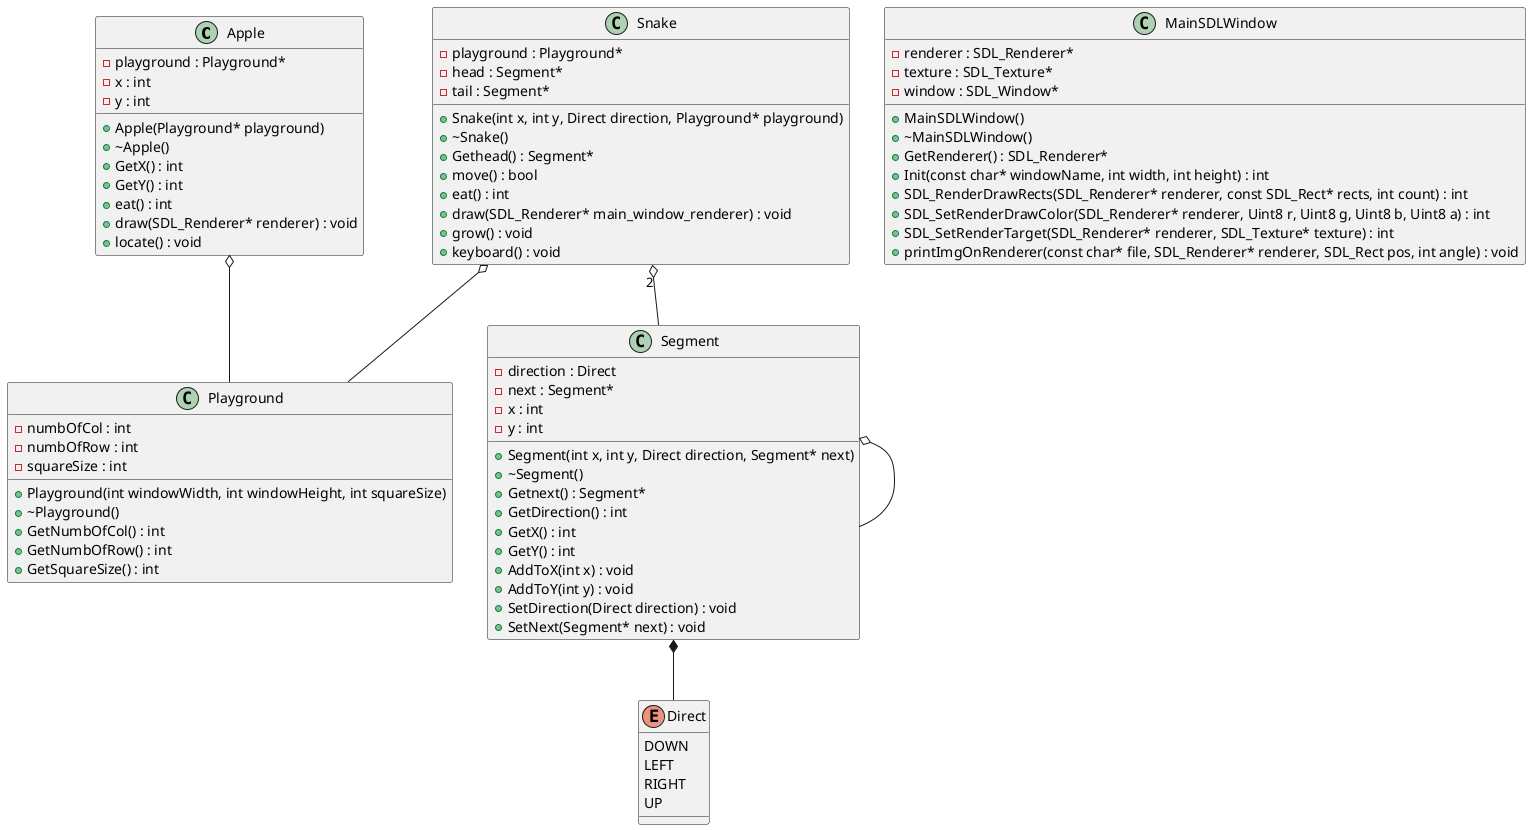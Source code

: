 @startuml





/' Objects '/

class Apple {
	+Apple(Playground* playground)
	+~Apple()
	-playground : Playground*
	+GetX() : int
	+GetY() : int
	+eat() : int
	-x : int
	-y : int
	+draw(SDL_Renderer* renderer) : void
	+locate() : void
}


class MainSDLWindow {
	+MainSDLWindow()
	+~MainSDLWindow()
	+GetRenderer() : SDL_Renderer*
	-renderer : SDL_Renderer*
	-texture : SDL_Texture*
	-window : SDL_Window*
	+Init(const char* windowName, int width, int height) : int
	+SDL_RenderDrawRects(SDL_Renderer* renderer, const SDL_Rect* rects, int count) : int
	+SDL_SetRenderDrawColor(SDL_Renderer* renderer, Uint8 r, Uint8 g, Uint8 b, Uint8 a) : int
	+SDL_SetRenderTarget(SDL_Renderer* renderer, SDL_Texture* texture) : int
	+printImgOnRenderer(const char* file, SDL_Renderer* renderer, SDL_Rect pos, int angle) : void
}


class Playground {
	+Playground(int windowWidth, int windowHeight, int squareSize)
	+~Playground()
	+GetNumbOfCol() : int
	+GetNumbOfRow() : int
	+GetSquareSize() : int
	-numbOfCol : int
	-numbOfRow : int
	-squareSize : int
}


class Segment {
	+Segment(int x, int y, Direct direction, Segment* next)
	+~Segment()
	-direction : Direct
	+Getnext() : Segment*
	-next : Segment*
	+GetDirection() : int
	+GetX() : int
	+GetY() : int
	-x : int
	-y : int
	+AddToX(int x) : void
	+AddToY(int y) : void
	+SetDirection(Direct direction) : void
	+SetNext(Segment* next) : void
}


class Snake {
	+Snake(int x, int y, Direct direction, Playground* playground)
	+~Snake()
	-playground : Playground*
	+Gethead() : Segment*
	-head : Segment*
	-tail : Segment*
	+move() : bool
	+eat() : int
	+draw(SDL_Renderer* main_window_renderer) : void
	+grow() : void
	+keyboard() : void
}


enum Direct {
	DOWN
	LEFT
	RIGHT
	UP
}





/' Inheritance relationships '/




/' Aggregation relationships '/

.Apple o-- .Playground


.Segment *-- .Direct


.Segment o-- .Segment


.Snake o-- .Playground


.Snake "2" o-- .Segment






/' Nested objects '/



@enduml


